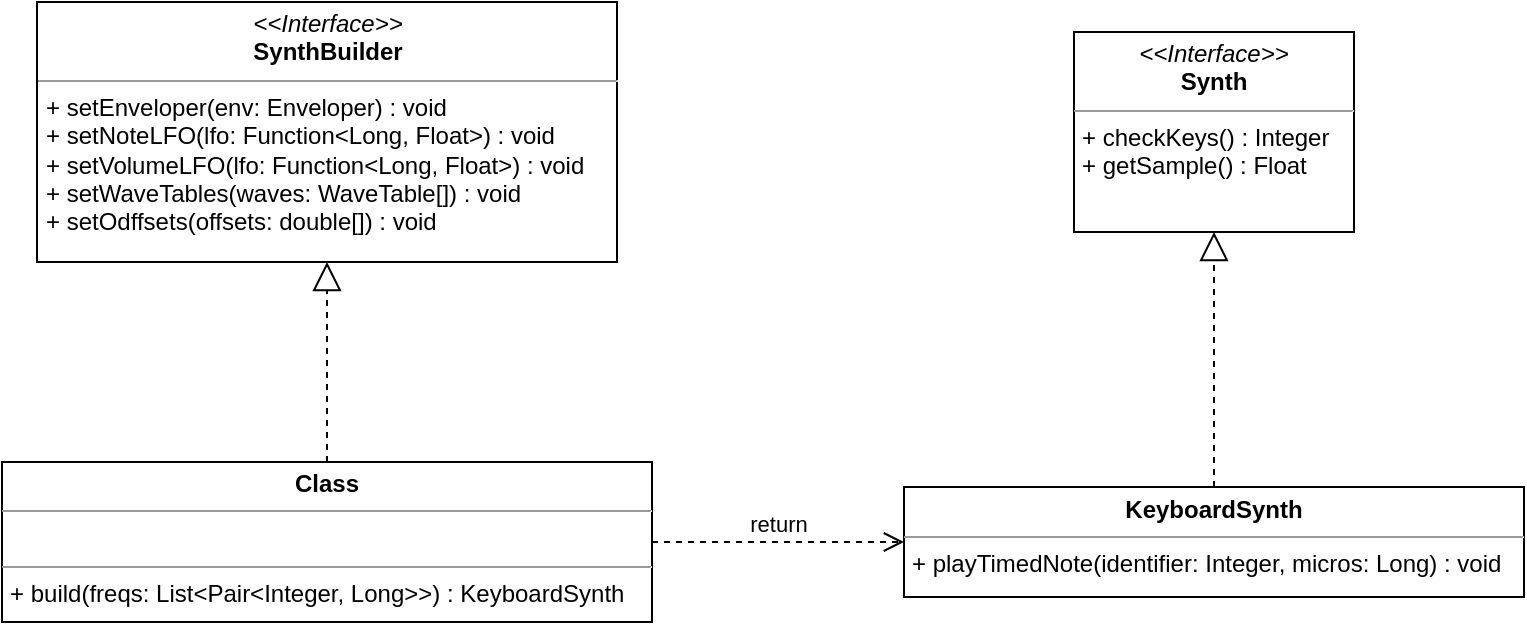 <mxfile version="14.9.8"><diagram id="Pbo7bvTJbaR5wlx0KDIV" name="Page-1"><mxGraphModel dx="1422" dy="798" grid="1" gridSize="10" guides="1" tooltips="1" connect="1" arrows="1" fold="1" page="1" pageScale="1" pageWidth="827" pageHeight="1169" math="0" shadow="0"><root><mxCell id="0"/><mxCell id="1" parent="0"/><mxCell id="EsRBgqT3VmSOR_nlZYcj-2" value="&lt;p style=&quot;margin: 0px ; margin-top: 4px ; text-align: center&quot;&gt;&lt;i&gt;&amp;lt;&amp;lt;Interface&amp;gt;&amp;gt;&lt;/i&gt;&lt;br&gt;&lt;b&gt;SynthBuilder&lt;/b&gt;&lt;/p&gt;&lt;hr size=&quot;1&quot;&gt;&lt;p style=&quot;margin: 0px 0px 0px 4px&quot;&gt;+ setEnveloper(env: Enveloper) : void&lt;br&gt;&lt;/p&gt;&lt;p style=&quot;margin: 0px 0px 0px 4px&quot;&gt;+ setNoteLFO(lfo: Function&amp;lt;Long, Float&amp;gt;) : void&lt;/p&gt;&lt;p style=&quot;margin: 0px 0px 0px 4px&quot;&gt;+ setVolumeLFO(lfo: Function&amp;lt;Long, Float&amp;gt;) : void&lt;/p&gt;&lt;p style=&quot;margin: 0px 0px 0px 4px&quot;&gt;+ setWaveTables(waves: WaveTable[]) : void&lt;/p&gt;&lt;p style=&quot;margin: 0px 0px 0px 4px&quot;&gt;+ setOdffsets(offsets: double[]) : void&lt;/p&gt;" style="verticalAlign=top;align=left;overflow=fill;fontSize=12;fontFamily=Helvetica;html=1;" vertex="1" parent="1"><mxGeometry x="106.5" y="80" width="290" height="130" as="geometry"/></mxCell><mxCell id="EsRBgqT3VmSOR_nlZYcj-3" value="&lt;p style=&quot;margin: 0px ; margin-top: 4px ; text-align: center&quot;&gt;&lt;b&gt;Class&lt;/b&gt;&lt;/p&gt;&lt;hr size=&quot;1&quot;&gt;&lt;p style=&quot;margin: 0px ; margin-left: 4px&quot;&gt;&lt;br&gt;&lt;/p&gt;&lt;hr size=&quot;1&quot;&gt;&lt;p style=&quot;margin: 0px ; margin-left: 4px&quot;&gt;+ build(freqs: List&amp;lt;Pair&amp;lt;Integer, Long&amp;gt;&amp;gt;) : KeyboardSynth&lt;/p&gt;" style="verticalAlign=top;align=left;overflow=fill;fontSize=12;fontFamily=Helvetica;html=1;" vertex="1" parent="1"><mxGeometry x="89" y="310" width="325" height="80" as="geometry"/></mxCell><mxCell id="EsRBgqT3VmSOR_nlZYcj-4" value="" style="endArrow=block;dashed=1;endFill=0;endSize=12;html=1;" edge="1" parent="1" source="EsRBgqT3VmSOR_nlZYcj-3" target="EsRBgqT3VmSOR_nlZYcj-2"><mxGeometry width="160" relative="1" as="geometry"><mxPoint x="286.5" y="350" as="sourcePoint"/><mxPoint x="446.5" y="350" as="targetPoint"/></mxGeometry></mxCell><mxCell id="EsRBgqT3VmSOR_nlZYcj-5" value="&lt;p style=&quot;margin: 0px ; margin-top: 4px ; text-align: center&quot;&gt;&lt;i&gt;&amp;lt;&amp;lt;Interface&amp;gt;&amp;gt;&lt;/i&gt;&lt;br&gt;&lt;b&gt;Synth&lt;/b&gt;&lt;/p&gt;&lt;hr size=&quot;1&quot;&gt;&lt;p style=&quot;margin: 0px ; margin-left: 4px&quot;&gt;+ checkKeys() : Integer&lt;/p&gt;&lt;p style=&quot;margin: 0px ; margin-left: 4px&quot;&gt;+ getSample() : Float&lt;/p&gt;" style="verticalAlign=top;align=left;overflow=fill;fontSize=12;fontFamily=Helvetica;html=1;" vertex="1" parent="1"><mxGeometry x="625" y="95" width="140" height="100" as="geometry"/></mxCell><mxCell id="EsRBgqT3VmSOR_nlZYcj-6" value="&lt;p style=&quot;margin: 0px ; margin-top: 4px ; text-align: center&quot;&gt;&lt;b&gt;KeyboardSynth&lt;/b&gt;&lt;/p&gt;&lt;hr size=&quot;1&quot;&gt;&lt;p style=&quot;margin: 0px ; margin-left: 4px&quot;&gt;+ playTimedNote(identifier: Integer, micros: Long) : void&lt;/p&gt;" style="verticalAlign=top;align=left;overflow=fill;fontSize=12;fontFamily=Helvetica;html=1;" vertex="1" parent="1"><mxGeometry x="540" y="322.5" width="310" height="55" as="geometry"/></mxCell><mxCell id="EsRBgqT3VmSOR_nlZYcj-7" value="" style="endArrow=block;dashed=1;endFill=0;endSize=12;html=1;exitX=0.5;exitY=0;exitDx=0;exitDy=0;" edge="1" parent="1" source="EsRBgqT3VmSOR_nlZYcj-6" target="EsRBgqT3VmSOR_nlZYcj-5"><mxGeometry width="160" relative="1" as="geometry"><mxPoint x="670" y="322.5" as="sourcePoint"/><mxPoint x="845" y="280" as="targetPoint"/></mxGeometry></mxCell><mxCell id="EsRBgqT3VmSOR_nlZYcj-8" value="return" style="html=1;verticalAlign=bottom;endArrow=open;dashed=1;endSize=8;" edge="1" parent="1" source="EsRBgqT3VmSOR_nlZYcj-3" target="EsRBgqT3VmSOR_nlZYcj-6"><mxGeometry relative="1" as="geometry"><mxPoint x="450" y="460" as="sourcePoint"/><mxPoint x="370" y="460" as="targetPoint"/></mxGeometry></mxCell></root></mxGraphModel></diagram></mxfile>